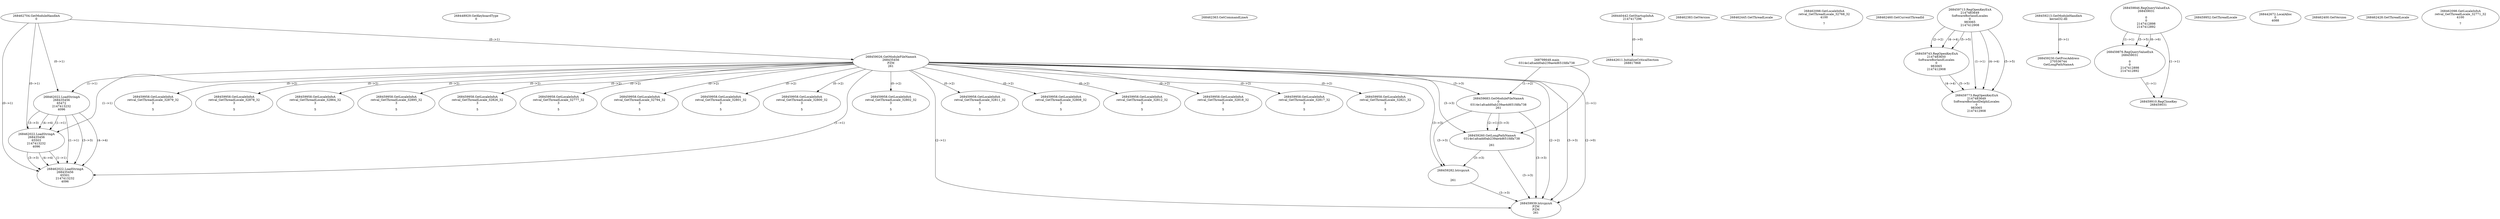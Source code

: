 // Global SCDG with merge call
digraph {
	0 [label="268798648.main
0314e1afcadd0ab239ae4d651fdfa738"]
	1 [label="268462704.GetModuleHandleA
0"]
	2 [label="268448929.GetKeyboardType
0"]
	3 [label="268462363.GetCommandLineA
"]
	4 [label="268440442.GetStartupInfoA
2147417296"]
	5 [label="268462383.GetVersion
"]
	6 [label="268462445.GetThreadLocale
"]
	7 [label="268462098.GetLocaleInfoA
retval_GetThreadLocale_32768_32
4100

7"]
	8 [label="268462460.GetCurrentThreadId
"]
	9 [label="268459026.GetModuleFileNameA
268435456
PZM
261"]
	1 -> 9 [label="(0-->1)"]
	10 [label="268459683.GetModuleFileNameA
0
0314e1afcadd0ab239ae4d651fdfa738
261"]
	0 -> 10 [label="(1-->2)"]
	9 -> 10 [label="(3-->3)"]
	11 [label="268459713.RegOpenKeyExA
2147483649
Software\Borland\Locales
0
983065
2147412908"]
	12 [label="268459213.GetModuleHandleA
kernel32.dll"]
	13 [label="268459230.GetProcAddress
270536744
GetLongPathNameA"]
	12 -> 13 [label="(0-->1)"]
	14 [label="268459260.GetLongPathNameA
0314e1afcadd0ab239ae4d651fdfa738

261"]
	0 -> 14 [label="(1-->1)"]
	10 -> 14 [label="(2-->1)"]
	9 -> 14 [label="(3-->3)"]
	10 -> 14 [label="(3-->3)"]
	15 [label="268459282.lstrcpynA


261"]
	9 -> 15 [label="(3-->3)"]
	10 -> 15 [label="(3-->3)"]
	14 -> 15 [label="(3-->3)"]
	16 [label="268459846.RegQueryValueExA
268459031

0
0
2147412898
2147412892"]
	17 [label="268459876.RegQueryValueExA
268459031

0
0
2147412898
2147412892"]
	16 -> 17 [label="(1-->1)"]
	16 -> 17 [label="(5-->5)"]
	16 -> 17 [label="(6-->6)"]
	18 [label="268459910.RegCloseKey
268459031"]
	16 -> 18 [label="(1-->1)"]
	17 -> 18 [label="(1-->1)"]
	19 [label="268459939.lstrcpynA
PZM
PZM
261"]
	9 -> 19 [label="(2-->1)"]
	9 -> 19 [label="(2-->2)"]
	9 -> 19 [label="(3-->3)"]
	10 -> 19 [label="(3-->3)"]
	14 -> 19 [label="(3-->3)"]
	15 -> 19 [label="(3-->3)"]
	9 -> 19 [label="(2-->0)"]
	20 [label="268459952.GetThreadLocale
"]
	21 [label="268459958.GetLocaleInfoA
retval_GetThreadLocale_32879_32
3

5"]
	9 -> 21 [label="(0-->2)"]
	22 [label="268462022.LoadStringA
268435456
65472
2147413232
4096"]
	1 -> 22 [label="(0-->1)"]
	9 -> 22 [label="(1-->1)"]
	23 [label="268462022.LoadStringA
268435456
65503
2147413232
4096"]
	1 -> 23 [label="(0-->1)"]
	9 -> 23 [label="(1-->1)"]
	22 -> 23 [label="(1-->1)"]
	22 -> 23 [label="(3-->3)"]
	22 -> 23 [label="(4-->4)"]
	24 [label="268459958.GetLocaleInfoA
retval_GetThreadLocale_32878_32
3

5"]
	9 -> 24 [label="(0-->2)"]
	25 [label="268459958.GetLocaleInfoA
retval_GetThreadLocale_32864_32
3

5"]
	9 -> 25 [label="(0-->2)"]
	26 [label="268442611.InitializeCriticalSection
268817868"]
	4 -> 26 [label="(0-->0)"]
	27 [label="268442672.LocalAlloc
0
4088"]
	28 [label="268462400.GetVersion
"]
	29 [label="268462428.GetThreadLocale
"]
	30 [label="268462098.GetLocaleInfoA
retval_GetThreadLocale_32771_32
4100

7"]
	31 [label="268459743.RegOpenKeyExA
2147483650
Software\Borland\Locales
0
983065
2147412908"]
	11 -> 31 [label="(2-->2)"]
	11 -> 31 [label="(4-->4)"]
	11 -> 31 [label="(5-->5)"]
	32 [label="268459958.GetLocaleInfoA
retval_GetThreadLocale_32895_32
3

5"]
	9 -> 32 [label="(0-->2)"]
	33 [label="268462022.LoadStringA
268435456
65501
2147413232
4096"]
	1 -> 33 [label="(0-->1)"]
	9 -> 33 [label="(1-->1)"]
	22 -> 33 [label="(1-->1)"]
	23 -> 33 [label="(1-->1)"]
	22 -> 33 [label="(3-->3)"]
	23 -> 33 [label="(3-->3)"]
	22 -> 33 [label="(4-->4)"]
	23 -> 33 [label="(4-->4)"]
	34 [label="268459773.RegOpenKeyExA
2147483649
Software\Borland\Delphi\Locales
0
983065
2147412908"]
	11 -> 34 [label="(1-->1)"]
	11 -> 34 [label="(4-->4)"]
	31 -> 34 [label="(4-->4)"]
	11 -> 34 [label="(5-->5)"]
	31 -> 34 [label="(5-->5)"]
	35 [label="268459958.GetLocaleInfoA
retval_GetThreadLocale_32826_32
3

5"]
	9 -> 35 [label="(0-->2)"]
	36 [label="268459958.GetLocaleInfoA
retval_GetThreadLocale_32777_32
3

5"]
	9 -> 36 [label="(0-->2)"]
	37 [label="268459958.GetLocaleInfoA
retval_GetThreadLocale_32794_32
3

5"]
	9 -> 37 [label="(0-->2)"]
	38 [label="268459958.GetLocaleInfoA
retval_GetThreadLocale_32801_32
3

5"]
	9 -> 38 [label="(0-->2)"]
	39 [label="268459958.GetLocaleInfoA
retval_GetThreadLocale_32800_32
3

5"]
	9 -> 39 [label="(0-->2)"]
	40 [label="268459958.GetLocaleInfoA
retval_GetThreadLocale_32802_32
3

5"]
	9 -> 40 [label="(0-->2)"]
	41 [label="268459958.GetLocaleInfoA
retval_GetThreadLocale_32811_32
3

5"]
	9 -> 41 [label="(0-->2)"]
	42 [label="268459958.GetLocaleInfoA
retval_GetThreadLocale_32808_32
3

5"]
	9 -> 42 [label="(0-->2)"]
	43 [label="268459958.GetLocaleInfoA
retval_GetThreadLocale_32812_32
3

5"]
	9 -> 43 [label="(0-->2)"]
	44 [label="268459958.GetLocaleInfoA
retval_GetThreadLocale_32818_32
3

5"]
	9 -> 44 [label="(0-->2)"]
	45 [label="268459958.GetLocaleInfoA
retval_GetThreadLocale_32817_32
3

5"]
	9 -> 45 [label="(0-->2)"]
	46 [label="268459958.GetLocaleInfoA
retval_GetThreadLocale_32821_32
3

5"]
	9 -> 46 [label="(0-->2)"]
}

